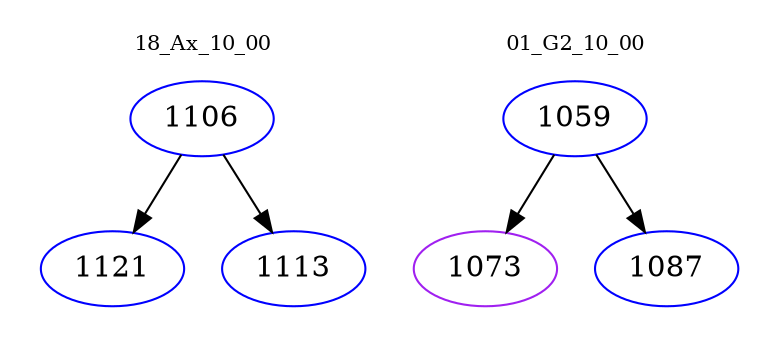 digraph{
subgraph cluster_0 {
color = white
label = "18_Ax_10_00";
fontsize=10;
T0_1106 [label="1106", color="blue"]
T0_1106 -> T0_1121 [color="black"]
T0_1121 [label="1121", color="blue"]
T0_1106 -> T0_1113 [color="black"]
T0_1113 [label="1113", color="blue"]
}
subgraph cluster_1 {
color = white
label = "01_G2_10_00";
fontsize=10;
T1_1059 [label="1059", color="blue"]
T1_1059 -> T1_1073 [color="black"]
T1_1073 [label="1073", color="purple"]
T1_1059 -> T1_1087 [color="black"]
T1_1087 [label="1087", color="blue"]
}
}
